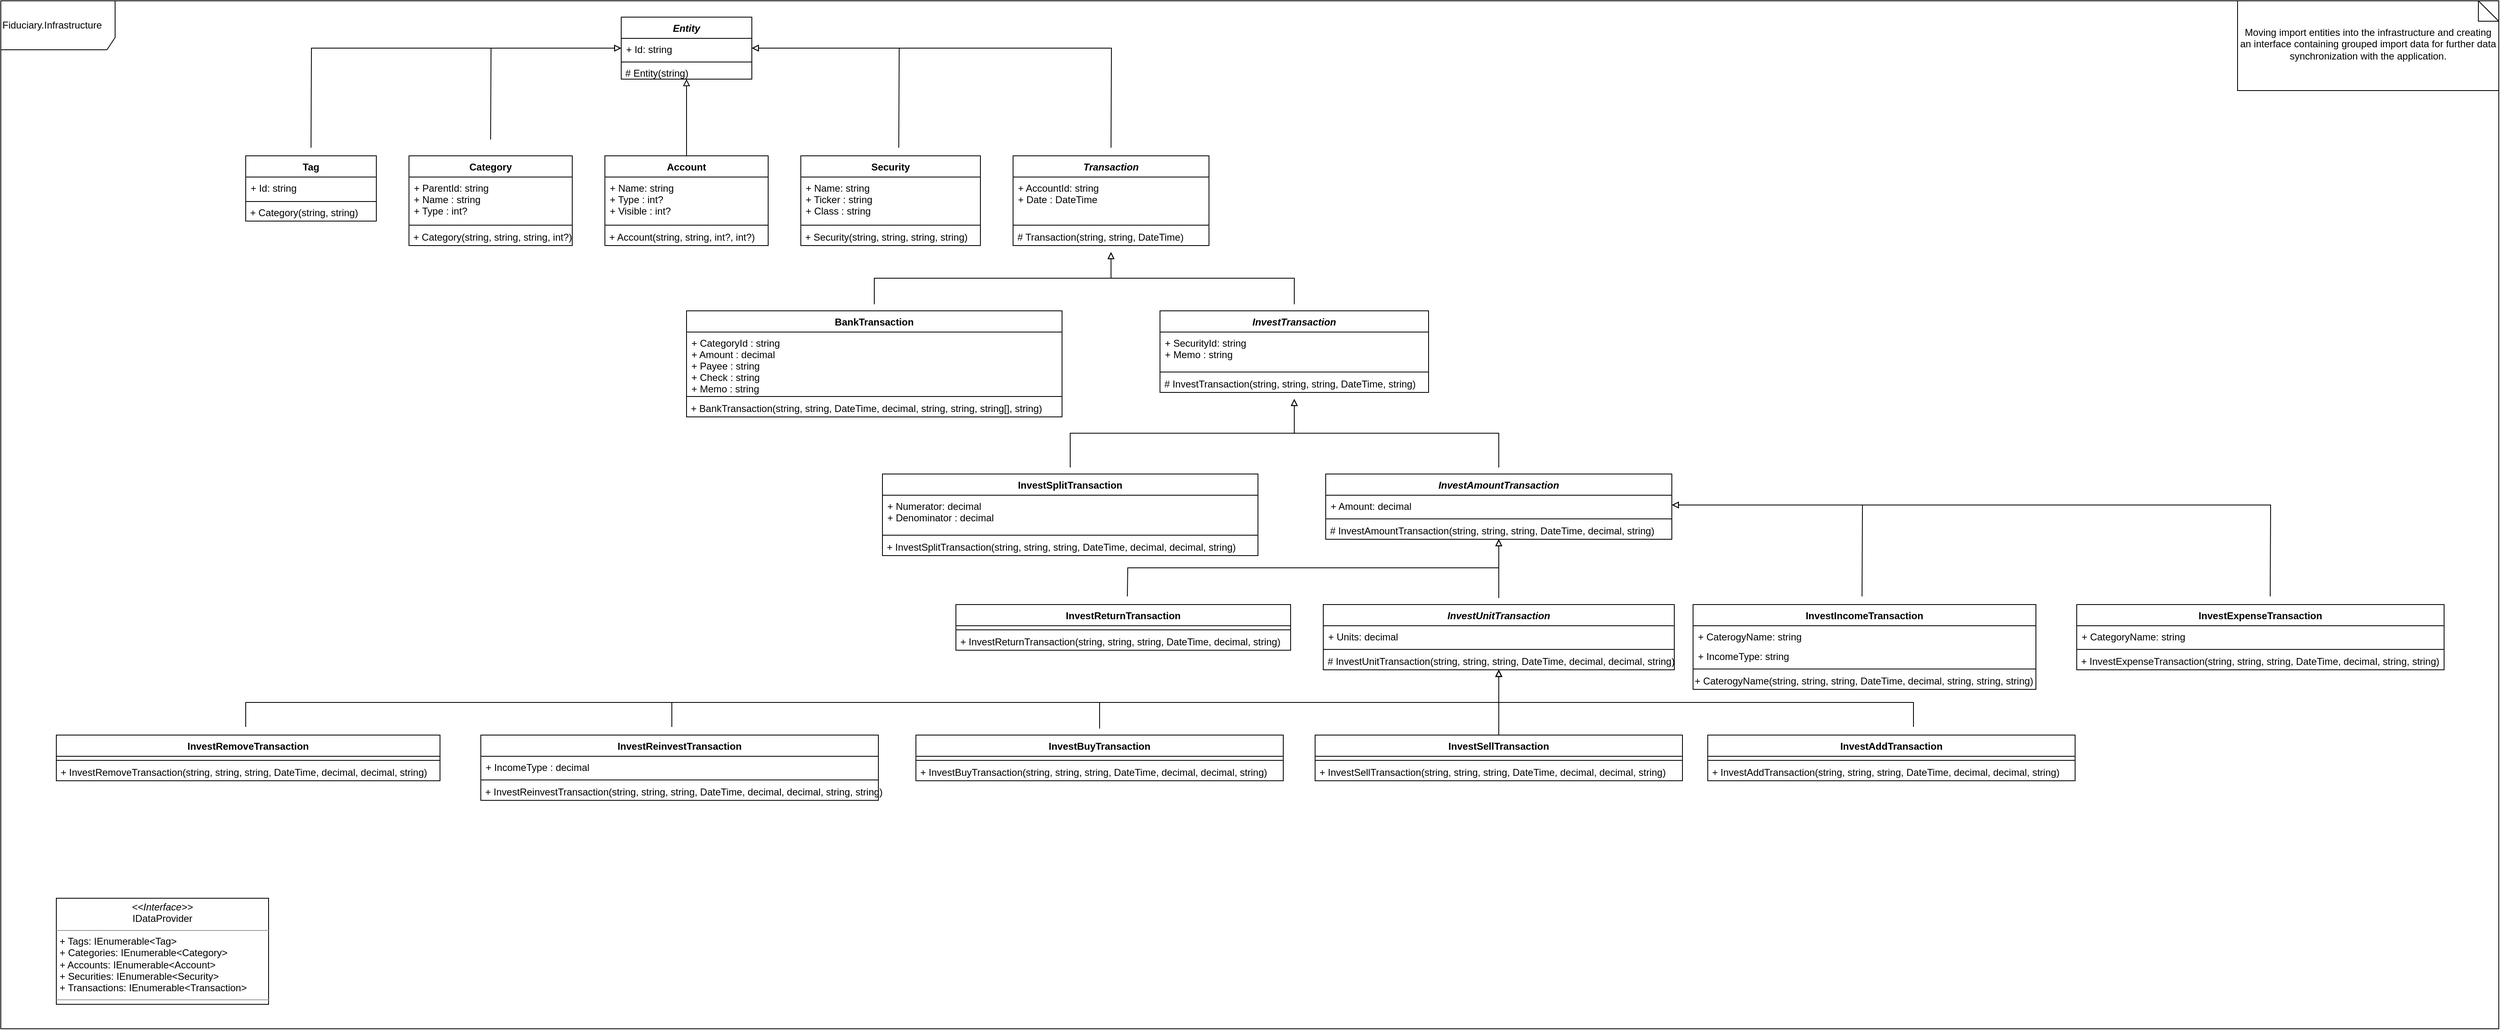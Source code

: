<mxfile version="15.3.4" type="github">
  <diagram id="C5RBs43oDa-KdzZeNtuy" name="PlaidAPI">
    <mxGraphModel dx="2557" dy="940" grid="1" gridSize="10" guides="1" tooltips="1" connect="1" arrows="1" fold="1" page="1" pageScale="1" pageWidth="827" pageHeight="1169" math="0" shadow="0">
      <root>
        <mxCell id="WIyWlLk6GJQsqaUBKTNV-0" />
        <mxCell id="WIyWlLk6GJQsqaUBKTNV-1" parent="WIyWlLk6GJQsqaUBKTNV-0" />
        <mxCell id="lR8Y6dJN8KCPC4A0Rhz--33" value="" style="edgeStyle=orthogonalEdgeStyle;rounded=0;orthogonalLoop=1;jettySize=auto;html=1;entryX=0.5;entryY=0;entryDx=0;entryDy=0;endArrow=none;endFill=0;startArrow=block;startFill=0;" parent="WIyWlLk6GJQsqaUBKTNV-1" source="lR8Y6dJN8KCPC4A0Rhz--4" target="lR8Y6dJN8KCPC4A0Rhz--26" edge="1">
          <mxGeometry relative="1" as="geometry">
            <mxPoint x="1040" y="120" as="targetPoint" />
          </mxGeometry>
        </mxCell>
        <mxCell id="lR8Y6dJN8KCPC4A0Rhz--4" value="Entity" style="swimlane;fontStyle=3;align=center;verticalAlign=top;childLayout=stackLayout;horizontal=1;startSize=26;horizontalStack=0;resizeParent=1;resizeParentMax=0;resizeLast=0;collapsible=1;marginBottom=0;" parent="WIyWlLk6GJQsqaUBKTNV-1" vertex="1">
          <mxGeometry x="700" y="40" width="160" height="76" as="geometry" />
        </mxCell>
        <mxCell id="lR8Y6dJN8KCPC4A0Rhz--5" value="+ Id: string" style="text;strokeColor=none;fillColor=none;align=left;verticalAlign=top;spacingLeft=4;spacingRight=4;overflow=hidden;rotatable=0;points=[[0,0.5],[1,0.5]];portConstraint=eastwest;" parent="lR8Y6dJN8KCPC4A0Rhz--4" vertex="1">
          <mxGeometry y="26" width="160" height="24" as="geometry" />
        </mxCell>
        <mxCell id="lR8Y6dJN8KCPC4A0Rhz--6" value="" style="line;strokeWidth=1;fillColor=none;align=left;verticalAlign=middle;spacingTop=-1;spacingLeft=3;spacingRight=3;rotatable=0;labelPosition=right;points=[];portConstraint=eastwest;" parent="lR8Y6dJN8KCPC4A0Rhz--4" vertex="1">
          <mxGeometry y="50" width="160" height="10" as="geometry" />
        </mxCell>
        <mxCell id="g45fW0S2xRFPqMo1VL5V-75" value="# Entity(string)" style="text;align=left;fontStyle=0;verticalAlign=middle;spacingLeft=3;spacingRight=3;strokeColor=none;rotatable=0;points=[[0,0.5],[1,0.5]];portConstraint=eastwest;hachureGap=4;pointerEvents=0;" vertex="1" parent="lR8Y6dJN8KCPC4A0Rhz--4">
          <mxGeometry y="60" width="160" height="16" as="geometry" />
        </mxCell>
        <mxCell id="lR8Y6dJN8KCPC4A0Rhz--9" value="Tag" style="swimlane;fontStyle=1;align=center;verticalAlign=top;childLayout=stackLayout;horizontal=1;startSize=26;horizontalStack=0;resizeParent=1;resizeParentMax=0;resizeLast=0;collapsible=1;marginBottom=0;" parent="WIyWlLk6GJQsqaUBKTNV-1" vertex="1">
          <mxGeometry x="240" y="210" width="160" height="80" as="geometry" />
        </mxCell>
        <mxCell id="lR8Y6dJN8KCPC4A0Rhz--10" value="+ Id: string" style="text;strokeColor=none;fillColor=none;align=left;verticalAlign=top;spacingLeft=4;spacingRight=4;overflow=hidden;rotatable=0;points=[[0,0.5],[1,0.5]];portConstraint=eastwest;" parent="lR8Y6dJN8KCPC4A0Rhz--9" vertex="1">
          <mxGeometry y="26" width="160" height="26" as="geometry" />
        </mxCell>
        <mxCell id="lR8Y6dJN8KCPC4A0Rhz--11" value="" style="line;strokeWidth=1;fillColor=none;align=left;verticalAlign=middle;spacingTop=-1;spacingLeft=3;spacingRight=3;rotatable=0;labelPosition=right;points=[];portConstraint=eastwest;" parent="lR8Y6dJN8KCPC4A0Rhz--9" vertex="1">
          <mxGeometry y="52" width="160" height="8" as="geometry" />
        </mxCell>
        <mxCell id="lR8Y6dJN8KCPC4A0Rhz--25" value="&lt;div align=&quot;left&quot;&gt;&amp;nbsp;+ Category(string, string)&lt;/div&gt;" style="text;html=1;align=left;verticalAlign=middle;resizable=0;points=[];autosize=1;strokeColor=none;fillColor=none;" parent="lR8Y6dJN8KCPC4A0Rhz--9" vertex="1">
          <mxGeometry y="60" width="160" height="20" as="geometry" />
        </mxCell>
        <mxCell id="lR8Y6dJN8KCPC4A0Rhz--13" value="Category" style="swimlane;fontStyle=1;align=center;verticalAlign=top;childLayout=stackLayout;horizontal=1;startSize=26;horizontalStack=0;resizeParent=1;resizeParentMax=0;resizeLast=0;collapsible=1;marginBottom=0;" parent="WIyWlLk6GJQsqaUBKTNV-1" vertex="1">
          <mxGeometry x="440" y="210" width="200" height="110" as="geometry" />
        </mxCell>
        <mxCell id="lR8Y6dJN8KCPC4A0Rhz--14" value="+ ParentId: string&#xa;+ Name : string&#xa;+ Type : int?" style="text;strokeColor=none;fillColor=none;align=left;verticalAlign=top;spacingLeft=4;spacingRight=4;overflow=hidden;rotatable=0;points=[[0,0.5],[1,0.5]];portConstraint=eastwest;" parent="lR8Y6dJN8KCPC4A0Rhz--13" vertex="1">
          <mxGeometry y="26" width="200" height="54" as="geometry" />
        </mxCell>
        <mxCell id="lR8Y6dJN8KCPC4A0Rhz--15" value="" style="line;strokeWidth=1;fillColor=none;align=left;verticalAlign=middle;spacingTop=-1;spacingLeft=3;spacingRight=3;rotatable=0;labelPosition=right;points=[];portConstraint=eastwest;" parent="lR8Y6dJN8KCPC4A0Rhz--13" vertex="1">
          <mxGeometry y="80" width="200" height="10" as="geometry" />
        </mxCell>
        <mxCell id="lR8Y6dJN8KCPC4A0Rhz--24" value="&lt;div align=&quot;left&quot;&gt;&amp;nbsp;+ Category(string, string, string, int?)&lt;/div&gt;" style="text;html=1;align=left;verticalAlign=middle;resizable=0;points=[];autosize=1;strokeColor=none;fillColor=none;" parent="lR8Y6dJN8KCPC4A0Rhz--13" vertex="1">
          <mxGeometry y="90" width="200" height="20" as="geometry" />
        </mxCell>
        <mxCell id="lR8Y6dJN8KCPC4A0Rhz--26" value="Account" style="swimlane;fontStyle=1;align=center;verticalAlign=top;childLayout=stackLayout;horizontal=1;startSize=26;horizontalStack=0;resizeParent=1;resizeParentMax=0;resizeLast=0;collapsible=1;marginBottom=0;" parent="WIyWlLk6GJQsqaUBKTNV-1" vertex="1">
          <mxGeometry x="680" y="210" width="200" height="110" as="geometry" />
        </mxCell>
        <mxCell id="lR8Y6dJN8KCPC4A0Rhz--27" value="+ Name: string&#xa;+ Type : int?&#xa;+ Visible : int?" style="text;strokeColor=none;fillColor=none;align=left;verticalAlign=top;spacingLeft=4;spacingRight=4;overflow=hidden;rotatable=0;points=[[0,0.5],[1,0.5]];portConstraint=eastwest;" parent="lR8Y6dJN8KCPC4A0Rhz--26" vertex="1">
          <mxGeometry y="26" width="200" height="54" as="geometry" />
        </mxCell>
        <mxCell id="lR8Y6dJN8KCPC4A0Rhz--28" value="" style="line;strokeWidth=1;fillColor=none;align=left;verticalAlign=middle;spacingTop=-1;spacingLeft=3;spacingRight=3;rotatable=0;labelPosition=right;points=[];portConstraint=eastwest;" parent="lR8Y6dJN8KCPC4A0Rhz--26" vertex="1">
          <mxGeometry y="80" width="200" height="10" as="geometry" />
        </mxCell>
        <mxCell id="lR8Y6dJN8KCPC4A0Rhz--29" value="&lt;div align=&quot;left&quot;&gt;&amp;nbsp;+ Account(string, string, int?, int?)&lt;/div&gt;" style="text;html=1;align=left;verticalAlign=middle;resizable=0;points=[];autosize=1;strokeColor=none;fillColor=none;" parent="lR8Y6dJN8KCPC4A0Rhz--26" vertex="1">
          <mxGeometry y="90" width="200" height="20" as="geometry" />
        </mxCell>
        <mxCell id="lR8Y6dJN8KCPC4A0Rhz--34" value="Security" style="swimlane;fontStyle=1;align=center;verticalAlign=top;childLayout=stackLayout;horizontal=1;startSize=26;horizontalStack=0;resizeParent=1;resizeParentMax=0;resizeLast=0;collapsible=1;marginBottom=0;" parent="WIyWlLk6GJQsqaUBKTNV-1" vertex="1">
          <mxGeometry x="920" y="210" width="220" height="110" as="geometry" />
        </mxCell>
        <mxCell id="lR8Y6dJN8KCPC4A0Rhz--35" value="+ Name: string&#xa;+ Ticker : string&#xa;+ Class : string" style="text;strokeColor=none;fillColor=none;align=left;verticalAlign=top;spacingLeft=4;spacingRight=4;overflow=hidden;rotatable=0;points=[[0,0.5],[1,0.5]];portConstraint=eastwest;" parent="lR8Y6dJN8KCPC4A0Rhz--34" vertex="1">
          <mxGeometry y="26" width="220" height="54" as="geometry" />
        </mxCell>
        <mxCell id="lR8Y6dJN8KCPC4A0Rhz--36" value="" style="line;strokeWidth=1;fillColor=none;align=left;verticalAlign=middle;spacingTop=-1;spacingLeft=3;spacingRight=3;rotatable=0;labelPosition=right;points=[];portConstraint=eastwest;" parent="lR8Y6dJN8KCPC4A0Rhz--34" vertex="1">
          <mxGeometry y="80" width="220" height="10" as="geometry" />
        </mxCell>
        <mxCell id="lR8Y6dJN8KCPC4A0Rhz--37" value="&lt;div align=&quot;left&quot;&gt;&amp;nbsp;+ Security(string, string, string, string)&lt;/div&gt;" style="text;html=1;align=left;verticalAlign=middle;resizable=0;points=[];autosize=1;strokeColor=none;fillColor=none;" parent="lR8Y6dJN8KCPC4A0Rhz--34" vertex="1">
          <mxGeometry y="90" width="220" height="20" as="geometry" />
        </mxCell>
        <mxCell id="g45fW0S2xRFPqMo1VL5V-15" value="" style="edgeStyle=orthogonalEdgeStyle;orthogonalLoop=1;jettySize=auto;html=1;endArrow=none;sourcePerimeterSpacing=8;targetPerimeterSpacing=8;endFill=0;rounded=0;startArrow=block;startFill=0;" edge="1" parent="WIyWlLk6GJQsqaUBKTNV-1" source="lR8Y6dJN8KCPC4A0Rhz--49" target="g45fW0S2xRFPqMo1VL5V-11">
          <mxGeometry relative="1" as="geometry" />
        </mxCell>
        <mxCell id="g45fW0S2xRFPqMo1VL5V-21" value="" style="edgeStyle=orthogonalEdgeStyle;orthogonalLoop=1;jettySize=auto;html=1;endArrow=none;sourcePerimeterSpacing=8;targetPerimeterSpacing=8;endFill=0;strokeWidth=1;rounded=0;startArrow=block;startFill=0;" edge="1" parent="WIyWlLk6GJQsqaUBKTNV-1" source="lR8Y6dJN8KCPC4A0Rhz--49" target="g45fW0S2xRFPqMo1VL5V-17">
          <mxGeometry relative="1" as="geometry" />
        </mxCell>
        <mxCell id="lR8Y6dJN8KCPC4A0Rhz--49" value="Transaction" style="swimlane;fontStyle=3;align=center;verticalAlign=top;childLayout=stackLayout;horizontal=1;startSize=26;horizontalStack=0;resizeParent=1;resizeParentMax=0;resizeLast=0;collapsible=1;marginBottom=0;" parent="WIyWlLk6GJQsqaUBKTNV-1" vertex="1">
          <mxGeometry x="1180" y="210" width="240" height="110" as="geometry" />
        </mxCell>
        <mxCell id="lR8Y6dJN8KCPC4A0Rhz--50" value="+ AccountId: string&#xa;+ Date : DateTime" style="text;strokeColor=none;fillColor=none;align=left;verticalAlign=top;spacingLeft=4;spacingRight=4;overflow=hidden;rotatable=0;points=[[0,0.5],[1,0.5]];portConstraint=eastwest;" parent="lR8Y6dJN8KCPC4A0Rhz--49" vertex="1">
          <mxGeometry y="26" width="240" height="54" as="geometry" />
        </mxCell>
        <mxCell id="lR8Y6dJN8KCPC4A0Rhz--51" value="" style="line;strokeWidth=1;fillColor=none;align=left;verticalAlign=middle;spacingTop=-1;spacingLeft=3;spacingRight=3;rotatable=0;labelPosition=right;points=[];portConstraint=eastwest;" parent="lR8Y6dJN8KCPC4A0Rhz--49" vertex="1">
          <mxGeometry y="80" width="240" height="10" as="geometry" />
        </mxCell>
        <mxCell id="lR8Y6dJN8KCPC4A0Rhz--52" value="&lt;div align=&quot;left&quot;&gt;&amp;nbsp;# Transaction(string, string, DateTime)&lt;/div&gt;" style="text;html=1;align=left;verticalAlign=middle;resizable=0;points=[];autosize=1;strokeColor=none;fillColor=none;" parent="lR8Y6dJN8KCPC4A0Rhz--49" vertex="1">
          <mxGeometry y="90" width="240" height="20" as="geometry" />
        </mxCell>
        <mxCell id="g45fW0S2xRFPqMo1VL5V-1" value="&lt;p style=&quot;margin: 0px ; margin-top: 4px ; text-align: center&quot;&gt;&lt;i&gt;&amp;lt;&amp;lt;Interface&amp;gt;&amp;gt;&lt;/i&gt;&lt;br&gt;IDataProvider&lt;/p&gt;&lt;hr size=&quot;1&quot;&gt;&lt;p style=&quot;margin: 0px ; margin-left: 4px&quot;&gt;+ Tags: IEnumerable&amp;lt;Tag&amp;gt;&lt;br&gt;+ Categories: IEnumerable&amp;lt;Category&amp;gt;&lt;br&gt;+ Accounts: IEnumerable&amp;lt;Account&amp;gt;&lt;br&gt;+ Securities: IEnumerable&amp;lt;Security&amp;gt;&lt;br&gt;+ Transactions: IEnumerable&amp;lt;Transaction&amp;gt;&lt;/p&gt;&lt;hr size=&quot;1&quot;&gt;" style="verticalAlign=top;align=left;overflow=fill;fontSize=12;fontFamily=Helvetica;html=1;hachureGap=4;pointerEvents=0;" vertex="1" parent="WIyWlLk6GJQsqaUBKTNV-1">
          <mxGeometry x="8" y="1120" width="260" height="130" as="geometry" />
        </mxCell>
        <mxCell id="g45fW0S2xRFPqMo1VL5V-29" value="" style="edgeStyle=orthogonalEdgeStyle;rounded=0;orthogonalLoop=1;jettySize=auto;html=1;endArrow=none;endFill=0;sourcePerimeterSpacing=8;targetPerimeterSpacing=8;strokeWidth=1;startArrow=block;startFill=0;" edge="1" parent="WIyWlLk6GJQsqaUBKTNV-1" source="g45fW0S2xRFPqMo1VL5V-11" target="g45fW0S2xRFPqMo1VL5V-25">
          <mxGeometry relative="1" as="geometry" />
        </mxCell>
        <mxCell id="g45fW0S2xRFPqMo1VL5V-85" value="" style="edgeStyle=orthogonalEdgeStyle;rounded=0;orthogonalLoop=1;jettySize=auto;html=1;startArrow=block;startFill=0;endArrow=none;endFill=0;sourcePerimeterSpacing=8;targetPerimeterSpacing=8;strokeWidth=1;" edge="1" parent="WIyWlLk6GJQsqaUBKTNV-1" source="g45fW0S2xRFPqMo1VL5V-11" target="g45fW0S2xRFPqMo1VL5V-81">
          <mxGeometry relative="1" as="geometry" />
        </mxCell>
        <mxCell id="g45fW0S2xRFPqMo1VL5V-11" value="InvestTransaction" style="swimlane;fontStyle=3;align=center;verticalAlign=top;childLayout=stackLayout;horizontal=1;startSize=26;horizontalStack=0;resizeParent=1;resizeParentMax=0;resizeLast=0;collapsible=1;marginBottom=0;" vertex="1" parent="WIyWlLk6GJQsqaUBKTNV-1">
          <mxGeometry x="1360" y="400" width="329" height="100" as="geometry" />
        </mxCell>
        <mxCell id="g45fW0S2xRFPqMo1VL5V-12" value="+ SecurityId: string&#xa;+ Memo : string" style="text;strokeColor=none;fillColor=none;align=left;verticalAlign=top;spacingLeft=4;spacingRight=4;overflow=hidden;rotatable=0;points=[[0,0.5],[1,0.5]];portConstraint=eastwest;" vertex="1" parent="g45fW0S2xRFPqMo1VL5V-11">
          <mxGeometry y="26" width="329" height="44" as="geometry" />
        </mxCell>
        <mxCell id="g45fW0S2xRFPqMo1VL5V-13" value="" style="line;strokeWidth=1;fillColor=none;align=left;verticalAlign=middle;spacingTop=-1;spacingLeft=3;spacingRight=3;rotatable=0;labelPosition=right;points=[];portConstraint=eastwest;" vertex="1" parent="g45fW0S2xRFPqMo1VL5V-11">
          <mxGeometry y="70" width="329" height="10" as="geometry" />
        </mxCell>
        <mxCell id="g45fW0S2xRFPqMo1VL5V-14" value="&lt;div align=&quot;left&quot;&gt;&amp;nbsp;# InvestTransaction(string, string, string, DateTime, string)&lt;/div&gt;" style="text;html=1;align=left;verticalAlign=middle;resizable=0;points=[];autosize=1;strokeColor=none;fillColor=none;" vertex="1" parent="g45fW0S2xRFPqMo1VL5V-11">
          <mxGeometry y="80" width="329" height="20" as="geometry" />
        </mxCell>
        <mxCell id="g45fW0S2xRFPqMo1VL5V-17" value="BankTransaction" style="swimlane;fontStyle=1;align=center;verticalAlign=top;childLayout=stackLayout;horizontal=1;startSize=26;horizontalStack=0;resizeParent=1;resizeParentMax=0;resizeLast=0;collapsible=1;marginBottom=0;" vertex="1" parent="WIyWlLk6GJQsqaUBKTNV-1">
          <mxGeometry x="780" y="400" width="460" height="130" as="geometry" />
        </mxCell>
        <mxCell id="g45fW0S2xRFPqMo1VL5V-18" value="+ CategoryId : string&#xa;+ Amount : decimal&#xa;+ Payee : string&#xa;+ Check : string&#xa;+ Memo : string&#xa;" style="text;strokeColor=none;fillColor=none;align=left;verticalAlign=top;spacingLeft=4;spacingRight=4;overflow=hidden;rotatable=0;points=[[0,0.5],[1,0.5]];portConstraint=eastwest;" vertex="1" parent="g45fW0S2xRFPqMo1VL5V-17">
          <mxGeometry y="26" width="460" height="74" as="geometry" />
        </mxCell>
        <mxCell id="g45fW0S2xRFPqMo1VL5V-19" value="" style="line;strokeWidth=1;fillColor=none;align=left;verticalAlign=middle;spacingTop=-1;spacingLeft=3;spacingRight=3;rotatable=0;labelPosition=right;points=[];portConstraint=eastwest;" vertex="1" parent="g45fW0S2xRFPqMo1VL5V-17">
          <mxGeometry y="100" width="460" height="10" as="geometry" />
        </mxCell>
        <mxCell id="g45fW0S2xRFPqMo1VL5V-20" value="&lt;div align=&quot;left&quot;&gt;&amp;nbsp;+ BankTransaction(string, string, DateTime, decimal, string, string, string[], string)&lt;/div&gt;" style="text;html=1;align=left;verticalAlign=middle;resizable=0;points=[];autosize=1;strokeColor=none;fillColor=none;" vertex="1" parent="g45fW0S2xRFPqMo1VL5V-17">
          <mxGeometry y="110" width="460" height="20" as="geometry" />
        </mxCell>
        <mxCell id="g45fW0S2xRFPqMo1VL5V-53" value="" style="edgeStyle=orthogonalEdgeStyle;rounded=0;orthogonalLoop=1;jettySize=auto;html=1;endArrow=none;endFill=0;sourcePerimeterSpacing=8;targetPerimeterSpacing=8;strokeWidth=1;startArrow=block;startFill=0;exitX=0.5;exitY=0.986;exitDx=0;exitDy=0;exitPerimeter=0;" edge="1" parent="WIyWlLk6GJQsqaUBKTNV-1" source="g45fW0S2xRFPqMo1VL5V-28" target="g45fW0S2xRFPqMo1VL5V-49">
          <mxGeometry relative="1" as="geometry" />
        </mxCell>
        <mxCell id="g45fW0S2xRFPqMo1VL5V-129" style="edgeStyle=orthogonalEdgeStyle;rounded=0;orthogonalLoop=1;jettySize=auto;html=1;exitX=0.5;exitY=1;exitDx=0;exitDy=0;startArrow=block;startFill=0;endArrow=none;endFill=0;sourcePerimeterSpacing=8;targetPerimeterSpacing=8;strokeWidth=1;" edge="1" parent="WIyWlLk6GJQsqaUBKTNV-1" source="g45fW0S2xRFPqMo1VL5V-25">
          <mxGeometry relative="1" as="geometry">
            <mxPoint x="1320" y="750" as="targetPoint" />
          </mxGeometry>
        </mxCell>
        <mxCell id="g45fW0S2xRFPqMo1VL5V-25" value="InvestAmountTransaction" style="swimlane;fontStyle=3;align=center;verticalAlign=top;childLayout=stackLayout;horizontal=1;startSize=26;horizontalStack=0;resizeParent=1;resizeParentMax=0;resizeLast=0;collapsible=1;marginBottom=0;" vertex="1" parent="WIyWlLk6GJQsqaUBKTNV-1">
          <mxGeometry x="1563" y="600" width="424" height="80" as="geometry" />
        </mxCell>
        <mxCell id="g45fW0S2xRFPqMo1VL5V-26" value="+ Amount: decimal" style="text;strokeColor=none;fillColor=none;align=left;verticalAlign=top;spacingLeft=4;spacingRight=4;overflow=hidden;rotatable=0;points=[[0,0.5],[1,0.5]];portConstraint=eastwest;" vertex="1" parent="g45fW0S2xRFPqMo1VL5V-25">
          <mxGeometry y="26" width="424" height="24" as="geometry" />
        </mxCell>
        <mxCell id="g45fW0S2xRFPqMo1VL5V-27" value="" style="line;strokeWidth=1;fillColor=none;align=left;verticalAlign=middle;spacingTop=-1;spacingLeft=3;spacingRight=3;rotatable=0;labelPosition=right;points=[];portConstraint=eastwest;" vertex="1" parent="g45fW0S2xRFPqMo1VL5V-25">
          <mxGeometry y="50" width="424" height="10" as="geometry" />
        </mxCell>
        <mxCell id="g45fW0S2xRFPqMo1VL5V-28" value="&lt;div align=&quot;left&quot;&gt;&amp;nbsp;# InvestAmountTransaction(string, string, string, DateTime, decimal, string)&lt;/div&gt;" style="text;html=1;align=left;verticalAlign=middle;resizable=0;points=[];autosize=1;strokeColor=none;fillColor=none;" vertex="1" parent="g45fW0S2xRFPqMo1VL5V-25">
          <mxGeometry y="60" width="424" height="20" as="geometry" />
        </mxCell>
        <mxCell id="g45fW0S2xRFPqMo1VL5V-100" value="" style="edgeStyle=orthogonalEdgeStyle;rounded=0;orthogonalLoop=1;jettySize=auto;html=1;startArrow=block;startFill=0;endArrow=none;endFill=0;sourcePerimeterSpacing=8;targetPerimeterSpacing=8;strokeWidth=1;exitX=0.5;exitY=1;exitDx=0;exitDy=0;exitPerimeter=0;" edge="1" parent="WIyWlLk6GJQsqaUBKTNV-1" source="g45fW0S2xRFPqMo1VL5V-52" target="g45fW0S2xRFPqMo1VL5V-96">
          <mxGeometry relative="1" as="geometry" />
        </mxCell>
        <mxCell id="g45fW0S2xRFPqMo1VL5V-116" style="edgeStyle=orthogonalEdgeStyle;rounded=0;orthogonalLoop=1;jettySize=auto;html=1;exitX=0.5;exitY=1;exitDx=0;exitDy=0;startArrow=block;startFill=0;endArrow=none;endFill=0;sourcePerimeterSpacing=8;targetPerimeterSpacing=8;strokeWidth=1;" edge="1" parent="WIyWlLk6GJQsqaUBKTNV-1" source="g45fW0S2xRFPqMo1VL5V-49">
          <mxGeometry relative="1" as="geometry">
            <mxPoint x="762" y="910" as="targetPoint" />
            <Array as="points">
              <mxPoint x="1775" y="880" />
              <mxPoint x="762" y="880" />
            </Array>
          </mxGeometry>
        </mxCell>
        <mxCell id="g45fW0S2xRFPqMo1VL5V-122" style="edgeStyle=orthogonalEdgeStyle;rounded=0;orthogonalLoop=1;jettySize=auto;html=1;exitX=0.5;exitY=1;exitDx=0;exitDy=0;startArrow=block;startFill=0;endArrow=none;endFill=0;sourcePerimeterSpacing=8;targetPerimeterSpacing=8;strokeWidth=1;" edge="1" parent="WIyWlLk6GJQsqaUBKTNV-1" source="g45fW0S2xRFPqMo1VL5V-49">
          <mxGeometry relative="1" as="geometry">
            <mxPoint x="2283" y="910" as="targetPoint" />
            <Array as="points">
              <mxPoint x="1775" y="880" />
              <mxPoint x="2283" y="880" />
            </Array>
          </mxGeometry>
        </mxCell>
        <mxCell id="g45fW0S2xRFPqMo1VL5V-128" style="edgeStyle=orthogonalEdgeStyle;rounded=0;orthogonalLoop=1;jettySize=auto;html=1;exitX=0.5;exitY=1;exitDx=0;exitDy=0;startArrow=block;startFill=0;endArrow=none;endFill=0;sourcePerimeterSpacing=8;targetPerimeterSpacing=8;strokeWidth=1;" edge="1" parent="WIyWlLk6GJQsqaUBKTNV-1" source="g45fW0S2xRFPqMo1VL5V-49">
          <mxGeometry relative="1" as="geometry">
            <mxPoint x="240" y="910" as="targetPoint" />
            <Array as="points">
              <mxPoint x="1298" y="880" />
              <mxPoint x="240" y="880" />
              <mxPoint x="240" y="910" />
            </Array>
          </mxGeometry>
        </mxCell>
        <mxCell id="g45fW0S2xRFPqMo1VL5V-133" style="edgeStyle=orthogonalEdgeStyle;rounded=0;orthogonalLoop=1;jettySize=auto;html=1;exitX=0.5;exitY=1;exitDx=0;exitDy=0;entryX=0.5;entryY=0;entryDx=0;entryDy=0;startArrow=block;startFill=0;endArrow=none;endFill=0;sourcePerimeterSpacing=8;targetPerimeterSpacing=8;strokeWidth=1;" edge="1" parent="WIyWlLk6GJQsqaUBKTNV-1" source="g45fW0S2xRFPqMo1VL5V-49" target="g45fW0S2xRFPqMo1VL5V-102">
          <mxGeometry relative="1" as="geometry" />
        </mxCell>
        <mxCell id="g45fW0S2xRFPqMo1VL5V-49" value="InvestUnitTransaction" style="swimlane;fontStyle=3;align=center;verticalAlign=top;childLayout=stackLayout;horizontal=1;startSize=26;horizontalStack=0;resizeParent=1;resizeParentMax=0;resizeLast=0;collapsible=1;marginBottom=0;" vertex="1" parent="WIyWlLk6GJQsqaUBKTNV-1">
          <mxGeometry x="1560" y="760" width="430" height="80" as="geometry" />
        </mxCell>
        <mxCell id="g45fW0S2xRFPqMo1VL5V-50" value="+ Units: decimal" style="text;strokeColor=none;fillColor=none;align=left;verticalAlign=top;spacingLeft=4;spacingRight=4;overflow=hidden;rotatable=0;points=[[0,0.5],[1,0.5]];portConstraint=eastwest;" vertex="1" parent="g45fW0S2xRFPqMo1VL5V-49">
          <mxGeometry y="26" width="430" height="24" as="geometry" />
        </mxCell>
        <mxCell id="g45fW0S2xRFPqMo1VL5V-51" value="" style="line;strokeWidth=1;fillColor=none;align=left;verticalAlign=middle;spacingTop=-1;spacingLeft=3;spacingRight=3;rotatable=0;labelPosition=right;points=[];portConstraint=eastwest;" vertex="1" parent="g45fW0S2xRFPqMo1VL5V-49">
          <mxGeometry y="50" width="430" height="10" as="geometry" />
        </mxCell>
        <mxCell id="g45fW0S2xRFPqMo1VL5V-52" value="&lt;div align=&quot;left&quot;&gt;&amp;nbsp;# InvestUnitTransaction(string, string, string, DateTime, decimal, decimal, string)&lt;/div&gt;" style="text;html=1;align=left;verticalAlign=middle;resizable=0;points=[];autosize=1;strokeColor=none;fillColor=none;" vertex="1" parent="g45fW0S2xRFPqMo1VL5V-49">
          <mxGeometry y="60" width="430" height="20" as="geometry" />
        </mxCell>
        <mxCell id="g45fW0S2xRFPqMo1VL5V-54" value="InvestIncomeTransaction" style="swimlane;fontStyle=1;align=center;verticalAlign=top;childLayout=stackLayout;horizontal=1;startSize=26;horizontalStack=0;resizeParent=1;resizeParentMax=0;resizeLast=0;collapsible=1;marginBottom=0;" vertex="1" parent="WIyWlLk6GJQsqaUBKTNV-1">
          <mxGeometry x="2013" y="760" width="420" height="104" as="geometry" />
        </mxCell>
        <mxCell id="g45fW0S2xRFPqMo1VL5V-55" value="+ CaterogyName: string" style="text;strokeColor=none;fillColor=none;align=left;verticalAlign=top;spacingLeft=4;spacingRight=4;overflow=hidden;rotatable=0;points=[[0,0.5],[1,0.5]];portConstraint=eastwest;" vertex="1" parent="g45fW0S2xRFPqMo1VL5V-54">
          <mxGeometry y="26" width="420" height="24" as="geometry" />
        </mxCell>
        <mxCell id="g45fW0S2xRFPqMo1VL5V-73" value="+ IncomeType: string" style="text;strokeColor=none;fillColor=none;align=left;verticalAlign=top;spacingLeft=4;spacingRight=4;overflow=hidden;rotatable=0;points=[[0,0.5],[1,0.5]];portConstraint=eastwest;" vertex="1" parent="g45fW0S2xRFPqMo1VL5V-54">
          <mxGeometry y="50" width="420" height="24" as="geometry" />
        </mxCell>
        <mxCell id="g45fW0S2xRFPqMo1VL5V-56" value="" style="line;strokeWidth=1;fillColor=none;align=left;verticalAlign=middle;spacingTop=-1;spacingLeft=3;spacingRight=3;rotatable=0;labelPosition=right;points=[];portConstraint=eastwest;" vertex="1" parent="g45fW0S2xRFPqMo1VL5V-54">
          <mxGeometry y="74" width="420" height="10" as="geometry" />
        </mxCell>
        <mxCell id="g45fW0S2xRFPqMo1VL5V-57" value="&lt;div align=&quot;left&quot;&gt;+ CaterogyName(string, string, string, DateTime, decimal, string, string, string)&lt;/div&gt;" style="text;html=1;align=left;verticalAlign=middle;resizable=0;points=[];autosize=1;strokeColor=none;fillColor=none;" vertex="1" parent="g45fW0S2xRFPqMo1VL5V-54">
          <mxGeometry y="84" width="420" height="20" as="geometry" />
        </mxCell>
        <mxCell id="g45fW0S2xRFPqMo1VL5V-59" value="InvestExpenseTransaction" style="swimlane;fontStyle=1;align=center;verticalAlign=top;childLayout=stackLayout;horizontal=1;startSize=26;horizontalStack=0;resizeParent=1;resizeParentMax=0;resizeLast=0;collapsible=1;marginBottom=0;" vertex="1" parent="WIyWlLk6GJQsqaUBKTNV-1">
          <mxGeometry x="2483" y="760" width="450" height="80" as="geometry" />
        </mxCell>
        <mxCell id="g45fW0S2xRFPqMo1VL5V-60" value="+ CategoryName: string" style="text;strokeColor=none;fillColor=none;align=left;verticalAlign=top;spacingLeft=4;spacingRight=4;overflow=hidden;rotatable=0;points=[[0,0.5],[1,0.5]];portConstraint=eastwest;" vertex="1" parent="g45fW0S2xRFPqMo1VL5V-59">
          <mxGeometry y="26" width="450" height="24" as="geometry" />
        </mxCell>
        <mxCell id="g45fW0S2xRFPqMo1VL5V-61" value="" style="line;strokeWidth=1;fillColor=none;align=left;verticalAlign=middle;spacingTop=-1;spacingLeft=3;spacingRight=3;rotatable=0;labelPosition=right;points=[];portConstraint=eastwest;" vertex="1" parent="g45fW0S2xRFPqMo1VL5V-59">
          <mxGeometry y="50" width="450" height="10" as="geometry" />
        </mxCell>
        <mxCell id="g45fW0S2xRFPqMo1VL5V-62" value="&lt;div align=&quot;left&quot;&gt;&amp;nbsp;+ InvestExpenseTransaction(string, string, string, DateTime, decimal, string, string)&lt;/div&gt;" style="text;html=1;align=left;verticalAlign=middle;resizable=0;points=[];autosize=1;strokeColor=none;fillColor=none;" vertex="1" parent="g45fW0S2xRFPqMo1VL5V-59">
          <mxGeometry y="60" width="450" height="20" as="geometry" />
        </mxCell>
        <mxCell id="g45fW0S2xRFPqMo1VL5V-67" value="InvestReturnTransaction" style="swimlane;fontStyle=1;align=center;verticalAlign=top;childLayout=stackLayout;horizontal=1;startSize=26;horizontalStack=0;resizeParent=1;resizeParentMax=0;resizeLast=0;collapsible=1;marginBottom=0;" vertex="1" parent="WIyWlLk6GJQsqaUBKTNV-1">
          <mxGeometry x="1110" y="760" width="410" height="56" as="geometry" />
        </mxCell>
        <mxCell id="g45fW0S2xRFPqMo1VL5V-69" value="" style="line;strokeWidth=1;fillColor=none;align=left;verticalAlign=middle;spacingTop=-1;spacingLeft=3;spacingRight=3;rotatable=0;labelPosition=right;points=[];portConstraint=eastwest;" vertex="1" parent="g45fW0S2xRFPqMo1VL5V-67">
          <mxGeometry y="26" width="410" height="10" as="geometry" />
        </mxCell>
        <mxCell id="g45fW0S2xRFPqMo1VL5V-70" value="&lt;div align=&quot;left&quot;&gt;&amp;nbsp;+ InvestReturnTransaction(string, string, string, DateTime, decimal, string)&lt;/div&gt;" style="text;html=1;align=left;verticalAlign=middle;resizable=0;points=[];autosize=1;strokeColor=none;fillColor=none;" vertex="1" parent="g45fW0S2xRFPqMo1VL5V-67">
          <mxGeometry y="36" width="410" height="20" as="geometry" />
        </mxCell>
        <mxCell id="g45fW0S2xRFPqMo1VL5V-81" value="InvestSplitTransaction" style="swimlane;fontStyle=1;align=center;verticalAlign=top;childLayout=stackLayout;horizontal=1;startSize=26;horizontalStack=0;resizeParent=1;resizeParentMax=0;resizeLast=0;collapsible=1;marginBottom=0;" vertex="1" parent="WIyWlLk6GJQsqaUBKTNV-1">
          <mxGeometry x="1020" y="600" width="460" height="100" as="geometry" />
        </mxCell>
        <mxCell id="g45fW0S2xRFPqMo1VL5V-82" value="+ Numerator: decimal&#xa;+ Denominator : decimal" style="text;strokeColor=none;fillColor=none;align=left;verticalAlign=top;spacingLeft=4;spacingRight=4;overflow=hidden;rotatable=0;points=[[0,0.5],[1,0.5]];portConstraint=eastwest;" vertex="1" parent="g45fW0S2xRFPqMo1VL5V-81">
          <mxGeometry y="26" width="460" height="44" as="geometry" />
        </mxCell>
        <mxCell id="g45fW0S2xRFPqMo1VL5V-83" value="" style="line;strokeWidth=1;fillColor=none;align=left;verticalAlign=middle;spacingTop=-1;spacingLeft=3;spacingRight=3;rotatable=0;labelPosition=right;points=[];portConstraint=eastwest;" vertex="1" parent="g45fW0S2xRFPqMo1VL5V-81">
          <mxGeometry y="70" width="460" height="10" as="geometry" />
        </mxCell>
        <mxCell id="g45fW0S2xRFPqMo1VL5V-84" value="&lt;div align=&quot;left&quot;&gt;&amp;nbsp;+ InvestSplitTransaction(string, string, string, DateTime, decimal, decimal, string)&lt;/div&gt;" style="text;html=1;align=left;verticalAlign=middle;resizable=0;points=[];autosize=1;strokeColor=none;fillColor=none;" vertex="1" parent="g45fW0S2xRFPqMo1VL5V-81">
          <mxGeometry y="80" width="460" height="20" as="geometry" />
        </mxCell>
        <mxCell id="g45fW0S2xRFPqMo1VL5V-86" style="edgeStyle=orthogonalEdgeStyle;rounded=0;orthogonalLoop=1;jettySize=auto;html=1;exitX=1;exitY=0.5;exitDx=0;exitDy=0;startArrow=block;startFill=0;endArrow=none;endFill=0;sourcePerimeterSpacing=8;targetPerimeterSpacing=8;strokeWidth=1;" edge="1" parent="WIyWlLk6GJQsqaUBKTNV-1" source="lR8Y6dJN8KCPC4A0Rhz--5">
          <mxGeometry relative="1" as="geometry">
            <mxPoint x="1040" y="200" as="targetPoint" />
          </mxGeometry>
        </mxCell>
        <mxCell id="g45fW0S2xRFPqMo1VL5V-87" style="edgeStyle=orthogonalEdgeStyle;rounded=0;orthogonalLoop=1;jettySize=auto;html=1;exitX=1;exitY=0.5;exitDx=0;exitDy=0;startArrow=block;startFill=0;endArrow=none;endFill=0;sourcePerimeterSpacing=8;targetPerimeterSpacing=8;strokeWidth=1;" edge="1" parent="WIyWlLk6GJQsqaUBKTNV-1" source="lR8Y6dJN8KCPC4A0Rhz--5">
          <mxGeometry relative="1" as="geometry">
            <mxPoint x="1300" y="200" as="targetPoint" />
          </mxGeometry>
        </mxCell>
        <mxCell id="g45fW0S2xRFPqMo1VL5V-88" style="edgeStyle=orthogonalEdgeStyle;rounded=0;orthogonalLoop=1;jettySize=auto;html=1;exitX=0;exitY=0.5;exitDx=0;exitDy=0;startArrow=block;startFill=0;endArrow=none;endFill=0;sourcePerimeterSpacing=8;targetPerimeterSpacing=8;strokeWidth=1;" edge="1" parent="WIyWlLk6GJQsqaUBKTNV-1" source="lR8Y6dJN8KCPC4A0Rhz--5">
          <mxGeometry relative="1" as="geometry">
            <mxPoint x="540" y="190" as="targetPoint" />
          </mxGeometry>
        </mxCell>
        <mxCell id="g45fW0S2xRFPqMo1VL5V-89" style="edgeStyle=orthogonalEdgeStyle;rounded=0;orthogonalLoop=1;jettySize=auto;html=1;exitX=0;exitY=0.5;exitDx=0;exitDy=0;startArrow=block;startFill=0;endArrow=none;endFill=0;sourcePerimeterSpacing=8;targetPerimeterSpacing=8;strokeWidth=1;" edge="1" parent="WIyWlLk6GJQsqaUBKTNV-1" source="lR8Y6dJN8KCPC4A0Rhz--5">
          <mxGeometry relative="1" as="geometry">
            <mxPoint x="320" y="200" as="targetPoint" />
          </mxGeometry>
        </mxCell>
        <mxCell id="g45fW0S2xRFPqMo1VL5V-96" value="InvestBuyTransaction" style="swimlane;fontStyle=1;align=center;verticalAlign=top;childLayout=stackLayout;horizontal=1;startSize=26;horizontalStack=0;resizeParent=1;resizeParentMax=0;resizeLast=0;collapsible=1;marginBottom=0;" vertex="1" parent="WIyWlLk6GJQsqaUBKTNV-1">
          <mxGeometry x="1061" y="920" width="450" height="56" as="geometry" />
        </mxCell>
        <mxCell id="g45fW0S2xRFPqMo1VL5V-98" value="" style="line;strokeWidth=1;fillColor=none;align=left;verticalAlign=middle;spacingTop=-1;spacingLeft=3;spacingRight=3;rotatable=0;labelPosition=right;points=[];portConstraint=eastwest;" vertex="1" parent="g45fW0S2xRFPqMo1VL5V-96">
          <mxGeometry y="26" width="450" height="10" as="geometry" />
        </mxCell>
        <mxCell id="g45fW0S2xRFPqMo1VL5V-99" value="&lt;div align=&quot;left&quot;&gt;&amp;nbsp;+ InvestBuyTransaction(string, string, string, DateTime, decimal, decimal, string)&lt;/div&gt;" style="text;html=1;align=left;verticalAlign=middle;resizable=0;points=[];autosize=1;strokeColor=none;fillColor=none;" vertex="1" parent="g45fW0S2xRFPqMo1VL5V-96">
          <mxGeometry y="36" width="450" height="20" as="geometry" />
        </mxCell>
        <mxCell id="g45fW0S2xRFPqMo1VL5V-102" value="InvestSellTransaction" style="swimlane;fontStyle=1;align=center;verticalAlign=top;childLayout=stackLayout;horizontal=1;startSize=26;horizontalStack=0;resizeParent=1;resizeParentMax=0;resizeLast=0;collapsible=1;marginBottom=0;" vertex="1" parent="WIyWlLk6GJQsqaUBKTNV-1">
          <mxGeometry x="1550" y="920" width="450" height="56" as="geometry" />
        </mxCell>
        <mxCell id="g45fW0S2xRFPqMo1VL5V-104" value="" style="line;strokeWidth=1;fillColor=none;align=left;verticalAlign=middle;spacingTop=-1;spacingLeft=3;spacingRight=3;rotatable=0;labelPosition=right;points=[];portConstraint=eastwest;" vertex="1" parent="g45fW0S2xRFPqMo1VL5V-102">
          <mxGeometry y="26" width="450" height="10" as="geometry" />
        </mxCell>
        <mxCell id="g45fW0S2xRFPqMo1VL5V-105" value="&lt;div align=&quot;left&quot;&gt;&amp;nbsp;+ InvestSellTransaction(string, string, string, DateTime, decimal, decimal, string)&lt;/div&gt;" style="text;html=1;align=left;verticalAlign=middle;resizable=0;points=[];autosize=1;strokeColor=none;fillColor=none;" vertex="1" parent="g45fW0S2xRFPqMo1VL5V-102">
          <mxGeometry y="36" width="450" height="20" as="geometry" />
        </mxCell>
        <mxCell id="g45fW0S2xRFPqMo1VL5V-111" value="InvestReinvestTransaction" style="swimlane;fontStyle=1;align=center;verticalAlign=top;childLayout=stackLayout;horizontal=1;startSize=26;horizontalStack=0;resizeParent=1;resizeParentMax=0;resizeLast=0;collapsible=1;marginBottom=0;" vertex="1" parent="WIyWlLk6GJQsqaUBKTNV-1">
          <mxGeometry x="528" y="920" width="487" height="80" as="geometry" />
        </mxCell>
        <mxCell id="g45fW0S2xRFPqMo1VL5V-112" value="+ IncomeType : decimal" style="text;strokeColor=none;fillColor=none;align=left;verticalAlign=top;spacingLeft=4;spacingRight=4;overflow=hidden;rotatable=0;points=[[0,0.5],[1,0.5]];portConstraint=eastwest;" vertex="1" parent="g45fW0S2xRFPqMo1VL5V-111">
          <mxGeometry y="26" width="487" height="24" as="geometry" />
        </mxCell>
        <mxCell id="g45fW0S2xRFPqMo1VL5V-113" value="" style="line;strokeWidth=1;fillColor=none;align=left;verticalAlign=middle;spacingTop=-1;spacingLeft=3;spacingRight=3;rotatable=0;labelPosition=right;points=[];portConstraint=eastwest;" vertex="1" parent="g45fW0S2xRFPqMo1VL5V-111">
          <mxGeometry y="50" width="487" height="10" as="geometry" />
        </mxCell>
        <mxCell id="g45fW0S2xRFPqMo1VL5V-114" value="&lt;div align=&quot;left&quot;&gt;&amp;nbsp;+ InvestReinvestTransaction(string, string, string, DateTime, decimal, decimal, string, string)&lt;/div&gt;" style="text;html=1;align=left;verticalAlign=middle;resizable=0;points=[];autosize=1;strokeColor=none;fillColor=none;" vertex="1" parent="g45fW0S2xRFPqMo1VL5V-111">
          <mxGeometry y="60" width="487" height="20" as="geometry" />
        </mxCell>
        <mxCell id="g45fW0S2xRFPqMo1VL5V-117" value="InvestAddTransaction" style="swimlane;fontStyle=1;align=center;verticalAlign=top;childLayout=stackLayout;horizontal=1;startSize=26;horizontalStack=0;resizeParent=1;resizeParentMax=0;resizeLast=0;collapsible=1;marginBottom=0;" vertex="1" parent="WIyWlLk6GJQsqaUBKTNV-1">
          <mxGeometry x="2031" y="920" width="450" height="56" as="geometry" />
        </mxCell>
        <mxCell id="g45fW0S2xRFPqMo1VL5V-119" value="" style="line;strokeWidth=1;fillColor=none;align=left;verticalAlign=middle;spacingTop=-1;spacingLeft=3;spacingRight=3;rotatable=0;labelPosition=right;points=[];portConstraint=eastwest;" vertex="1" parent="g45fW0S2xRFPqMo1VL5V-117">
          <mxGeometry y="26" width="450" height="10" as="geometry" />
        </mxCell>
        <mxCell id="g45fW0S2xRFPqMo1VL5V-120" value="&lt;div align=&quot;left&quot;&gt;&amp;nbsp;+ InvestAddTransaction(string, string, string, DateTime, decimal, decimal, string)&lt;/div&gt;" style="text;html=1;align=left;verticalAlign=middle;resizable=0;points=[];autosize=1;strokeColor=none;fillColor=none;" vertex="1" parent="g45fW0S2xRFPqMo1VL5V-117">
          <mxGeometry y="36" width="450" height="20" as="geometry" />
        </mxCell>
        <mxCell id="g45fW0S2xRFPqMo1VL5V-123" value="InvestRemoveTransaction" style="swimlane;fontStyle=1;align=center;verticalAlign=top;childLayout=stackLayout;horizontal=1;startSize=26;horizontalStack=0;resizeParent=1;resizeParentMax=0;resizeLast=0;collapsible=1;marginBottom=0;" vertex="1" parent="WIyWlLk6GJQsqaUBKTNV-1">
          <mxGeometry x="8" y="920" width="470" height="56" as="geometry" />
        </mxCell>
        <mxCell id="g45fW0S2xRFPqMo1VL5V-125" value="" style="line;strokeWidth=1;fillColor=none;align=left;verticalAlign=middle;spacingTop=-1;spacingLeft=3;spacingRight=3;rotatable=0;labelPosition=right;points=[];portConstraint=eastwest;" vertex="1" parent="g45fW0S2xRFPqMo1VL5V-123">
          <mxGeometry y="26" width="470" height="10" as="geometry" />
        </mxCell>
        <mxCell id="g45fW0S2xRFPqMo1VL5V-126" value="&lt;div align=&quot;left&quot;&gt;&amp;nbsp;+ InvestRemoveTransaction(string, string, string, DateTime, decimal, decimal, string)&lt;/div&gt;" style="text;html=1;align=left;verticalAlign=middle;resizable=0;points=[];autosize=1;strokeColor=none;fillColor=none;" vertex="1" parent="g45fW0S2xRFPqMo1VL5V-123">
          <mxGeometry y="36" width="470" height="20" as="geometry" />
        </mxCell>
        <mxCell id="g45fW0S2xRFPqMo1VL5V-131" style="edgeStyle=orthogonalEdgeStyle;rounded=0;orthogonalLoop=1;jettySize=auto;html=1;exitX=1;exitY=0.5;exitDx=0;exitDy=0;startArrow=block;startFill=0;endArrow=none;endFill=0;sourcePerimeterSpacing=8;targetPerimeterSpacing=8;strokeWidth=1;" edge="1" parent="WIyWlLk6GJQsqaUBKTNV-1" source="g45fW0S2xRFPqMo1VL5V-26">
          <mxGeometry relative="1" as="geometry">
            <mxPoint x="2220" y="750" as="targetPoint" />
          </mxGeometry>
        </mxCell>
        <mxCell id="g45fW0S2xRFPqMo1VL5V-132" style="edgeStyle=orthogonalEdgeStyle;rounded=0;orthogonalLoop=1;jettySize=auto;html=1;exitX=1;exitY=0.5;exitDx=0;exitDy=0;startArrow=block;startFill=0;endArrow=none;endFill=0;sourcePerimeterSpacing=8;targetPerimeterSpacing=8;strokeWidth=1;" edge="1" parent="WIyWlLk6GJQsqaUBKTNV-1" source="g45fW0S2xRFPqMo1VL5V-26">
          <mxGeometry relative="1" as="geometry">
            <mxPoint x="2720" y="750" as="targetPoint" />
          </mxGeometry>
        </mxCell>
        <mxCell id="g45fW0S2xRFPqMo1VL5V-134" value="Fiduciary.Infrastructure" style="shape=umlFrame;whiteSpace=wrap;html=1;hachureGap=4;pointerEvents=0;align=left;width=140;height=60;" vertex="1" parent="WIyWlLk6GJQsqaUBKTNV-1">
          <mxGeometry x="-60" y="20" width="3060" height="1260" as="geometry" />
        </mxCell>
        <mxCell id="g45fW0S2xRFPqMo1VL5V-135" value="Moving import entities into the infrastructure and creating an interface containing grouped import data for further data synchronization with the application." style="shape=note2;boundedLbl=1;whiteSpace=wrap;html=1;size=25;verticalAlign=top;align=center;hachureGap=4;pointerEvents=0;" vertex="1" parent="WIyWlLk6GJQsqaUBKTNV-1">
          <mxGeometry x="2680" y="20" width="320" height="110" as="geometry" />
        </mxCell>
      </root>
    </mxGraphModel>
  </diagram>
</mxfile>
